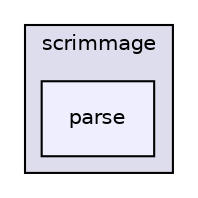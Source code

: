 digraph "/root/scrimmage/scrimmage/include/scrimmage/parse" {
  compound=true
  node [ fontsize="10", fontname="Helvetica"];
  edge [ labelfontsize="10", labelfontname="Helvetica"];
  subgraph clusterdir_ecf48bde53b2430882a9b9ec48e1b42d {
    graph [ bgcolor="#ddddee", pencolor="black", label="scrimmage" fontname="Helvetica", fontsize="10", URL="dir_ecf48bde53b2430882a9b9ec48e1b42d.html"]
  dir_6a6716f05b1e97ca5a8917dedbdea793 [shape=box, label="parse", style="filled", fillcolor="#eeeeff", pencolor="black", URL="dir_6a6716f05b1e97ca5a8917dedbdea793.html"];
  }
}
